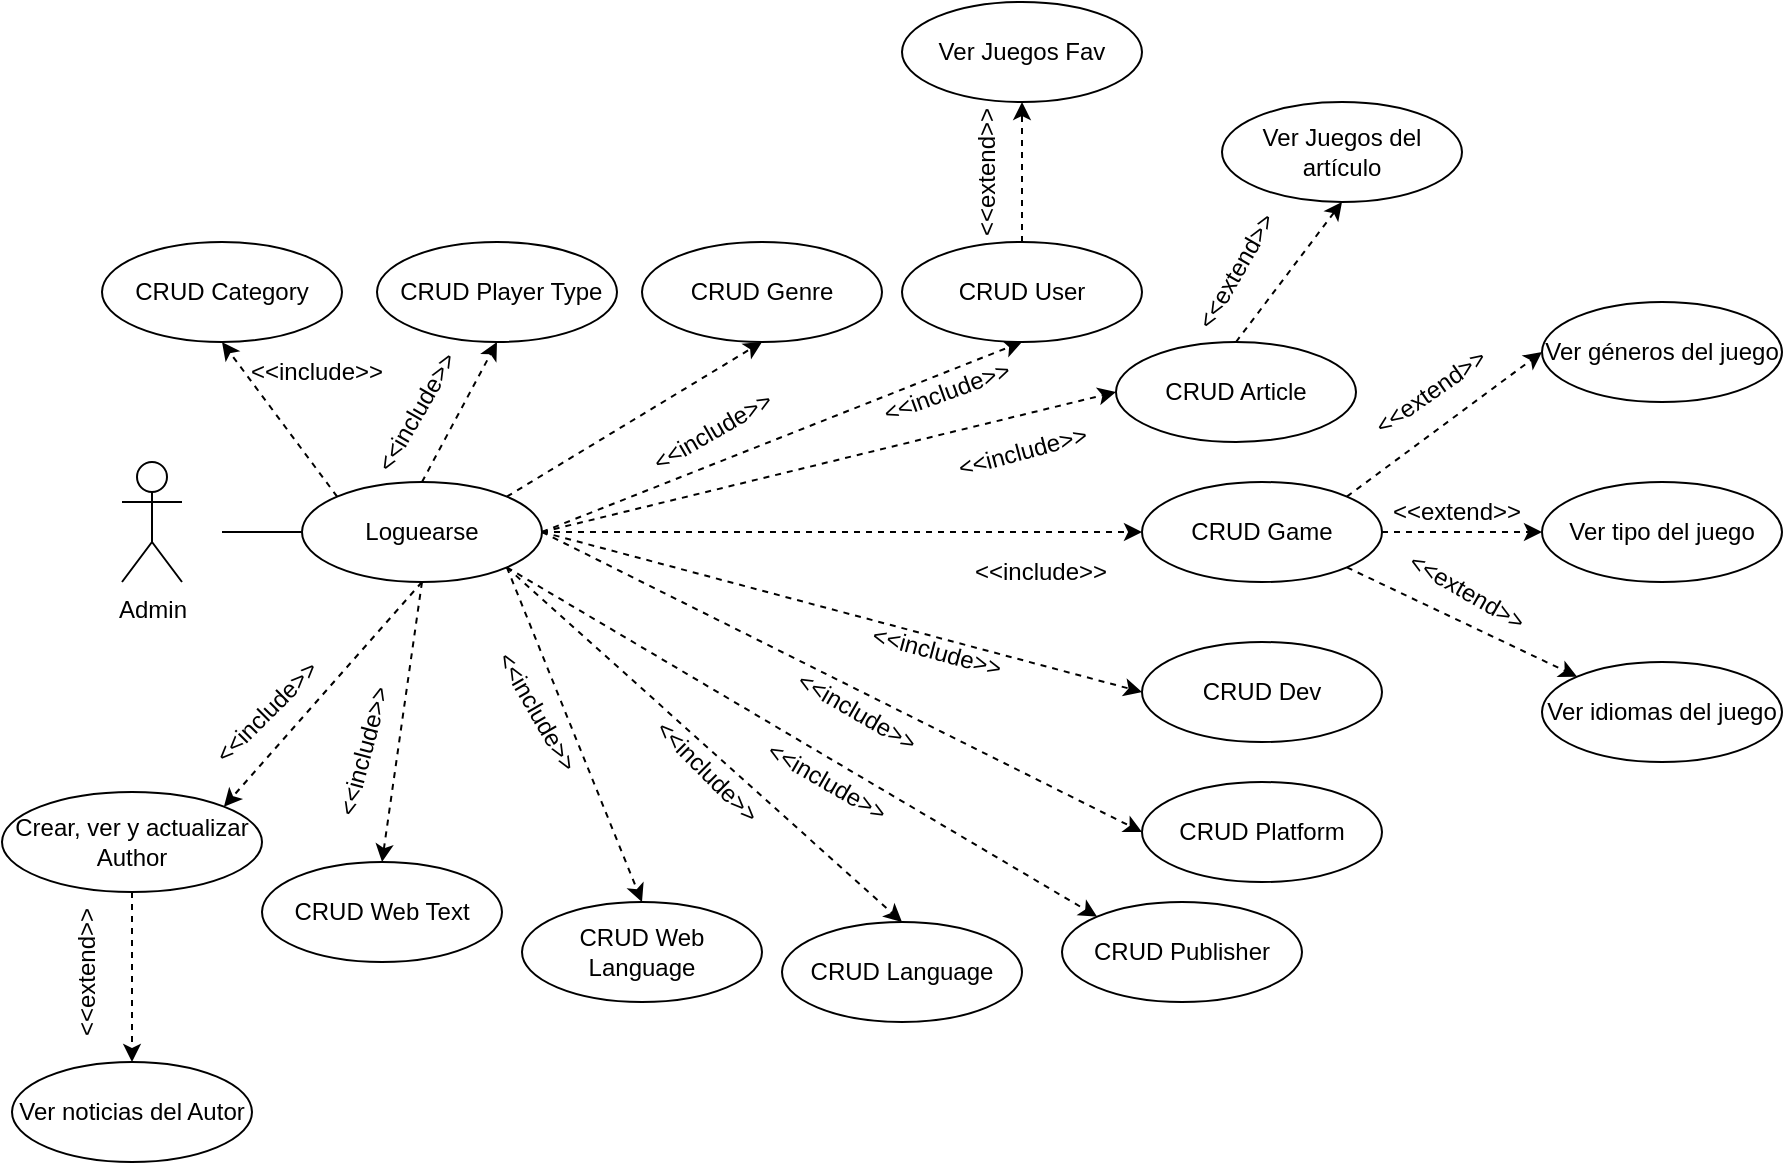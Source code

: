 <mxfile version="21.3.7" type="device">
  <diagram id="C5RBs43oDa-KdzZeNtuy" name="Page-1">
    <mxGraphModel dx="1304" dy="685" grid="1" gridSize="10" guides="1" tooltips="1" connect="1" arrows="1" fold="1" page="1" pageScale="1" pageWidth="827" pageHeight="1169" math="0" shadow="0">
      <root>
        <mxCell id="WIyWlLk6GJQsqaUBKTNV-0" />
        <mxCell id="WIyWlLk6GJQsqaUBKTNV-1" parent="WIyWlLk6GJQsqaUBKTNV-0" />
        <mxCell id="P2jr7D43vUOo1likfWEo-0" value="&lt;div&gt;Admin&lt;/div&gt;&lt;div&gt;&lt;br&gt;&lt;/div&gt;" style="shape=umlActor;verticalLabelPosition=bottom;verticalAlign=top;html=1;outlineConnect=0;" vertex="1" parent="WIyWlLk6GJQsqaUBKTNV-1">
          <mxGeometry x="330" y="370" width="30" height="60" as="geometry" />
        </mxCell>
        <mxCell id="P2jr7D43vUOo1likfWEo-1" style="rounded=0;orthogonalLoop=1;jettySize=auto;html=1;exitX=0.5;exitY=1;exitDx=0;exitDy=0;entryX=1;entryY=0;entryDx=0;entryDy=0;dashed=1;" edge="1" parent="WIyWlLk6GJQsqaUBKTNV-1" source="P2jr7D43vUOo1likfWEo-3" target="P2jr7D43vUOo1likfWEo-30">
          <mxGeometry relative="1" as="geometry" />
        </mxCell>
        <mxCell id="P2jr7D43vUOo1likfWEo-50" style="edgeStyle=none;rounded=0;orthogonalLoop=1;jettySize=auto;html=1;exitX=0;exitY=0;exitDx=0;exitDy=0;entryX=0.5;entryY=1;entryDx=0;entryDy=0;dashed=1;" edge="1" parent="WIyWlLk6GJQsqaUBKTNV-1" source="P2jr7D43vUOo1likfWEo-3" target="P2jr7D43vUOo1likfWEo-28">
          <mxGeometry relative="1" as="geometry" />
        </mxCell>
        <mxCell id="P2jr7D43vUOo1likfWEo-51" style="edgeStyle=none;rounded=0;orthogonalLoop=1;jettySize=auto;html=1;exitX=0.5;exitY=0;exitDx=0;exitDy=0;entryX=0.5;entryY=1;entryDx=0;entryDy=0;dashed=1;" edge="1" parent="WIyWlLk6GJQsqaUBKTNV-1" source="P2jr7D43vUOo1likfWEo-3" target="P2jr7D43vUOo1likfWEo-24">
          <mxGeometry relative="1" as="geometry" />
        </mxCell>
        <mxCell id="P2jr7D43vUOo1likfWEo-52" style="edgeStyle=none;rounded=0;orthogonalLoop=1;jettySize=auto;html=1;exitX=1;exitY=0;exitDx=0;exitDy=0;entryX=0.5;entryY=1;entryDx=0;entryDy=0;dashed=1;" edge="1" parent="WIyWlLk6GJQsqaUBKTNV-1" source="P2jr7D43vUOo1likfWEo-3" target="P2jr7D43vUOo1likfWEo-23">
          <mxGeometry relative="1" as="geometry" />
        </mxCell>
        <mxCell id="P2jr7D43vUOo1likfWEo-53" style="edgeStyle=none;rounded=0;orthogonalLoop=1;jettySize=auto;html=1;exitX=1;exitY=0.5;exitDx=0;exitDy=0;entryX=0.5;entryY=1;entryDx=0;entryDy=0;dashed=1;" edge="1" parent="WIyWlLk6GJQsqaUBKTNV-1" source="P2jr7D43vUOo1likfWEo-3" target="P2jr7D43vUOo1likfWEo-17">
          <mxGeometry relative="1" as="geometry" />
        </mxCell>
        <mxCell id="P2jr7D43vUOo1likfWEo-54" style="edgeStyle=none;rounded=0;orthogonalLoop=1;jettySize=auto;html=1;exitX=1;exitY=0.5;exitDx=0;exitDy=0;entryX=0;entryY=0.5;entryDx=0;entryDy=0;dashed=1;" edge="1" parent="WIyWlLk6GJQsqaUBKTNV-1" source="P2jr7D43vUOo1likfWEo-3" target="P2jr7D43vUOo1likfWEo-18">
          <mxGeometry relative="1" as="geometry" />
        </mxCell>
        <mxCell id="P2jr7D43vUOo1likfWEo-55" style="edgeStyle=none;rounded=0;orthogonalLoop=1;jettySize=auto;html=1;exitX=1;exitY=0.5;exitDx=0;exitDy=0;entryX=0;entryY=0.5;entryDx=0;entryDy=0;dashed=1;" edge="1" parent="WIyWlLk6GJQsqaUBKTNV-1" source="P2jr7D43vUOo1likfWEo-3" target="P2jr7D43vUOo1likfWEo-19">
          <mxGeometry relative="1" as="geometry" />
        </mxCell>
        <mxCell id="P2jr7D43vUOo1likfWEo-56" style="edgeStyle=none;rounded=0;orthogonalLoop=1;jettySize=auto;html=1;exitX=1;exitY=0.5;exitDx=0;exitDy=0;entryX=0;entryY=0.5;entryDx=0;entryDy=0;dashed=1;" edge="1" parent="WIyWlLk6GJQsqaUBKTNV-1" source="P2jr7D43vUOo1likfWEo-3" target="P2jr7D43vUOo1likfWEo-20">
          <mxGeometry relative="1" as="geometry" />
        </mxCell>
        <mxCell id="P2jr7D43vUOo1likfWEo-58" style="edgeStyle=none;rounded=0;orthogonalLoop=1;jettySize=auto;html=1;exitX=1;exitY=0.5;exitDx=0;exitDy=0;entryX=0;entryY=0.5;entryDx=0;entryDy=0;dashed=1;" edge="1" parent="WIyWlLk6GJQsqaUBKTNV-1" source="P2jr7D43vUOo1likfWEo-3" target="P2jr7D43vUOo1likfWEo-21">
          <mxGeometry relative="1" as="geometry" />
        </mxCell>
        <mxCell id="P2jr7D43vUOo1likfWEo-59" style="edgeStyle=none;rounded=0;orthogonalLoop=1;jettySize=auto;html=1;exitX=1;exitY=1;exitDx=0;exitDy=0;entryX=0;entryY=0;entryDx=0;entryDy=0;dashed=1;" edge="1" parent="WIyWlLk6GJQsqaUBKTNV-1" source="P2jr7D43vUOo1likfWEo-3" target="P2jr7D43vUOo1likfWEo-22">
          <mxGeometry relative="1" as="geometry" />
        </mxCell>
        <mxCell id="P2jr7D43vUOo1likfWEo-60" style="edgeStyle=none;rounded=0;orthogonalLoop=1;jettySize=auto;html=1;exitX=1;exitY=1;exitDx=0;exitDy=0;entryX=0.5;entryY=0;entryDx=0;entryDy=0;dashed=1;" edge="1" parent="WIyWlLk6GJQsqaUBKTNV-1" source="P2jr7D43vUOo1likfWEo-3" target="P2jr7D43vUOo1likfWEo-25">
          <mxGeometry relative="1" as="geometry" />
        </mxCell>
        <mxCell id="P2jr7D43vUOo1likfWEo-61" style="edgeStyle=none;rounded=0;orthogonalLoop=1;jettySize=auto;html=1;exitX=1;exitY=1;exitDx=0;exitDy=0;entryX=0.5;entryY=0;entryDx=0;entryDy=0;dashed=1;" edge="1" parent="WIyWlLk6GJQsqaUBKTNV-1" source="P2jr7D43vUOo1likfWEo-3" target="P2jr7D43vUOo1likfWEo-26">
          <mxGeometry relative="1" as="geometry" />
        </mxCell>
        <mxCell id="P2jr7D43vUOo1likfWEo-62" style="edgeStyle=none;rounded=0;orthogonalLoop=1;jettySize=auto;html=1;exitX=0.5;exitY=1;exitDx=0;exitDy=0;entryX=0.5;entryY=0;entryDx=0;entryDy=0;dashed=1;" edge="1" parent="WIyWlLk6GJQsqaUBKTNV-1" source="P2jr7D43vUOo1likfWEo-3" target="P2jr7D43vUOo1likfWEo-27">
          <mxGeometry relative="1" as="geometry" />
        </mxCell>
        <mxCell id="P2jr7D43vUOo1likfWEo-3" value="Loguearse" style="ellipse;whiteSpace=wrap;html=1;" vertex="1" parent="WIyWlLk6GJQsqaUBKTNV-1">
          <mxGeometry x="420" y="380" width="120" height="50" as="geometry" />
        </mxCell>
        <mxCell id="P2jr7D43vUOo1likfWEo-88" style="edgeStyle=none;rounded=0;orthogonalLoop=1;jettySize=auto;html=1;exitX=0.5;exitY=0;exitDx=0;exitDy=0;entryX=0.5;entryY=1;entryDx=0;entryDy=0;dashed=1;" edge="1" parent="WIyWlLk6GJQsqaUBKTNV-1" source="P2jr7D43vUOo1likfWEo-17" target="P2jr7D43vUOo1likfWEo-84">
          <mxGeometry relative="1" as="geometry" />
        </mxCell>
        <mxCell id="P2jr7D43vUOo1likfWEo-17" value="CRUD User" style="ellipse;whiteSpace=wrap;html=1;" vertex="1" parent="WIyWlLk6GJQsqaUBKTNV-1">
          <mxGeometry x="720" y="260" width="120" height="50" as="geometry" />
        </mxCell>
        <mxCell id="P2jr7D43vUOo1likfWEo-87" style="edgeStyle=none;rounded=0;orthogonalLoop=1;jettySize=auto;html=1;exitX=0.5;exitY=0;exitDx=0;exitDy=0;entryX=0.5;entryY=1;entryDx=0;entryDy=0;dashed=1;" edge="1" parent="WIyWlLk6GJQsqaUBKTNV-1" source="P2jr7D43vUOo1likfWEo-18" target="P2jr7D43vUOo1likfWEo-86">
          <mxGeometry relative="1" as="geometry" />
        </mxCell>
        <mxCell id="P2jr7D43vUOo1likfWEo-18" value="CRUD Article" style="ellipse;whiteSpace=wrap;html=1;" vertex="1" parent="WIyWlLk6GJQsqaUBKTNV-1">
          <mxGeometry x="827" y="310" width="120" height="50" as="geometry" />
        </mxCell>
        <mxCell id="P2jr7D43vUOo1likfWEo-92" style="edgeStyle=none;rounded=0;orthogonalLoop=1;jettySize=auto;html=1;exitX=1;exitY=0;exitDx=0;exitDy=0;entryX=0;entryY=0.5;entryDx=0;entryDy=0;dashed=1;" edge="1" parent="WIyWlLk6GJQsqaUBKTNV-1" source="P2jr7D43vUOo1likfWEo-19" target="P2jr7D43vUOo1likfWEo-89">
          <mxGeometry relative="1" as="geometry" />
        </mxCell>
        <mxCell id="P2jr7D43vUOo1likfWEo-93" style="edgeStyle=none;rounded=0;orthogonalLoop=1;jettySize=auto;html=1;exitX=1;exitY=0.5;exitDx=0;exitDy=0;entryX=0;entryY=0.5;entryDx=0;entryDy=0;dashed=1;" edge="1" parent="WIyWlLk6GJQsqaUBKTNV-1" source="P2jr7D43vUOo1likfWEo-19" target="P2jr7D43vUOo1likfWEo-91">
          <mxGeometry relative="1" as="geometry" />
        </mxCell>
        <mxCell id="P2jr7D43vUOo1likfWEo-94" style="edgeStyle=none;rounded=0;orthogonalLoop=1;jettySize=auto;html=1;exitX=1;exitY=1;exitDx=0;exitDy=0;entryX=0;entryY=0;entryDx=0;entryDy=0;dashed=1;" edge="1" parent="WIyWlLk6GJQsqaUBKTNV-1" source="P2jr7D43vUOo1likfWEo-19" target="P2jr7D43vUOo1likfWEo-90">
          <mxGeometry relative="1" as="geometry" />
        </mxCell>
        <mxCell id="P2jr7D43vUOo1likfWEo-19" value="CRUD Game" style="ellipse;whiteSpace=wrap;html=1;" vertex="1" parent="WIyWlLk6GJQsqaUBKTNV-1">
          <mxGeometry x="840" y="380" width="120" height="50" as="geometry" />
        </mxCell>
        <mxCell id="P2jr7D43vUOo1likfWEo-20" value="CRUD Dev" style="ellipse;whiteSpace=wrap;html=1;" vertex="1" parent="WIyWlLk6GJQsqaUBKTNV-1">
          <mxGeometry x="840" y="460" width="120" height="50" as="geometry" />
        </mxCell>
        <mxCell id="P2jr7D43vUOo1likfWEo-21" value="CRUD Platform" style="ellipse;whiteSpace=wrap;html=1;" vertex="1" parent="WIyWlLk6GJQsqaUBKTNV-1">
          <mxGeometry x="840" y="530" width="120" height="50" as="geometry" />
        </mxCell>
        <mxCell id="P2jr7D43vUOo1likfWEo-22" value="CRUD Publisher" style="ellipse;whiteSpace=wrap;html=1;" vertex="1" parent="WIyWlLk6GJQsqaUBKTNV-1">
          <mxGeometry x="800" y="590" width="120" height="50" as="geometry" />
        </mxCell>
        <mxCell id="P2jr7D43vUOo1likfWEo-23" value="CRUD Genre" style="ellipse;whiteSpace=wrap;html=1;" vertex="1" parent="WIyWlLk6GJQsqaUBKTNV-1">
          <mxGeometry x="590" y="260" width="120" height="50" as="geometry" />
        </mxCell>
        <mxCell id="P2jr7D43vUOo1likfWEo-24" value="&amp;nbsp;CRUD Player Type" style="ellipse;whiteSpace=wrap;html=1;" vertex="1" parent="WIyWlLk6GJQsqaUBKTNV-1">
          <mxGeometry x="457.5" y="260" width="120" height="50" as="geometry" />
        </mxCell>
        <mxCell id="P2jr7D43vUOo1likfWEo-25" value="CRUD Language" style="ellipse;whiteSpace=wrap;html=1;" vertex="1" parent="WIyWlLk6GJQsqaUBKTNV-1">
          <mxGeometry x="660" y="600" width="120" height="50" as="geometry" />
        </mxCell>
        <mxCell id="P2jr7D43vUOo1likfWEo-26" value="CRUD Web Language" style="ellipse;whiteSpace=wrap;html=1;" vertex="1" parent="WIyWlLk6GJQsqaUBKTNV-1">
          <mxGeometry x="530" y="590" width="120" height="50" as="geometry" />
        </mxCell>
        <mxCell id="P2jr7D43vUOo1likfWEo-27" value="CRUD Web Text" style="ellipse;whiteSpace=wrap;html=1;" vertex="1" parent="WIyWlLk6GJQsqaUBKTNV-1">
          <mxGeometry x="400" y="570" width="120" height="50" as="geometry" />
        </mxCell>
        <mxCell id="P2jr7D43vUOo1likfWEo-28" value="CRUD Category" style="ellipse;whiteSpace=wrap;html=1;" vertex="1" parent="WIyWlLk6GJQsqaUBKTNV-1">
          <mxGeometry x="320" y="260" width="120" height="50" as="geometry" />
        </mxCell>
        <mxCell id="P2jr7D43vUOo1likfWEo-96" style="edgeStyle=none;rounded=0;orthogonalLoop=1;jettySize=auto;html=1;exitX=0.5;exitY=1;exitDx=0;exitDy=0;entryX=0.5;entryY=0;entryDx=0;entryDy=0;dashed=1;" edge="1" parent="WIyWlLk6GJQsqaUBKTNV-1" source="P2jr7D43vUOo1likfWEo-30" target="P2jr7D43vUOo1likfWEo-95">
          <mxGeometry relative="1" as="geometry" />
        </mxCell>
        <mxCell id="P2jr7D43vUOo1likfWEo-30" value="Crear, ver y actualizar Author" style="ellipse;whiteSpace=wrap;html=1;" vertex="1" parent="WIyWlLk6GJQsqaUBKTNV-1">
          <mxGeometry x="270" y="535" width="130" height="50" as="geometry" />
        </mxCell>
        <mxCell id="P2jr7D43vUOo1likfWEo-32" value="" style="endArrow=none;html=1;rounded=0;entryX=0;entryY=0.5;entryDx=0;entryDy=0;" edge="1" parent="WIyWlLk6GJQsqaUBKTNV-1" target="P2jr7D43vUOo1likfWEo-3">
          <mxGeometry width="50" height="50" relative="1" as="geometry">
            <mxPoint x="380" y="405" as="sourcePoint" />
            <mxPoint x="420" y="420" as="targetPoint" />
          </mxGeometry>
        </mxCell>
        <mxCell id="P2jr7D43vUOo1likfWEo-33" value="&amp;lt;&amp;lt;include&amp;gt;&amp;gt;" style="text;html=1;strokeColor=none;fillColor=none;align=center;verticalAlign=middle;whiteSpace=wrap;rounded=0;rotation=-45;" vertex="1" parent="WIyWlLk6GJQsqaUBKTNV-1">
          <mxGeometry x="365" y="480" width="75" height="30" as="geometry" />
        </mxCell>
        <mxCell id="P2jr7D43vUOo1likfWEo-48" style="edgeStyle=orthogonalEdgeStyle;rounded=0;orthogonalLoop=1;jettySize=auto;html=1;exitX=0.5;exitY=1;exitDx=0;exitDy=0;" edge="1" parent="WIyWlLk6GJQsqaUBKTNV-1" source="P2jr7D43vUOo1likfWEo-20" target="P2jr7D43vUOo1likfWEo-20">
          <mxGeometry relative="1" as="geometry" />
        </mxCell>
        <mxCell id="P2jr7D43vUOo1likfWEo-63" value="&amp;lt;&amp;lt;include&amp;gt;&amp;gt;" style="text;html=1;strokeColor=none;fillColor=none;align=center;verticalAlign=middle;whiteSpace=wrap;rounded=0;rotation=-75;" vertex="1" parent="WIyWlLk6GJQsqaUBKTNV-1">
          <mxGeometry x="413.5" y="500" width="75" height="30" as="geometry" />
        </mxCell>
        <mxCell id="P2jr7D43vUOo1likfWEo-64" value="&amp;lt;&amp;lt;include&amp;gt;&amp;gt;" style="text;html=1;strokeColor=none;fillColor=none;align=center;verticalAlign=middle;whiteSpace=wrap;rounded=0;rotation=60;" vertex="1" parent="WIyWlLk6GJQsqaUBKTNV-1">
          <mxGeometry x="500" y="480" width="75" height="30" as="geometry" />
        </mxCell>
        <mxCell id="P2jr7D43vUOo1likfWEo-66" style="edgeStyle=none;rounded=0;orthogonalLoop=1;jettySize=auto;html=1;exitX=0.5;exitY=1;exitDx=0;exitDy=0;" edge="1" parent="WIyWlLk6GJQsqaUBKTNV-1" source="P2jr7D43vUOo1likfWEo-64" target="P2jr7D43vUOo1likfWEo-64">
          <mxGeometry relative="1" as="geometry" />
        </mxCell>
        <mxCell id="P2jr7D43vUOo1likfWEo-67" value="&amp;lt;&amp;lt;include&amp;gt;&amp;gt;" style="text;html=1;strokeColor=none;fillColor=none;align=center;verticalAlign=middle;whiteSpace=wrap;rounded=0;rotation=45;" vertex="1" parent="WIyWlLk6GJQsqaUBKTNV-1">
          <mxGeometry x="585" y="510" width="75" height="30" as="geometry" />
        </mxCell>
        <mxCell id="P2jr7D43vUOo1likfWEo-68" value="&amp;lt;&amp;lt;include&amp;gt;&amp;gt;" style="text;html=1;strokeColor=none;fillColor=none;align=center;verticalAlign=middle;whiteSpace=wrap;rounded=0;rotation=30;" vertex="1" parent="WIyWlLk6GJQsqaUBKTNV-1">
          <mxGeometry x="660" y="480" width="75" height="30" as="geometry" />
        </mxCell>
        <mxCell id="P2jr7D43vUOo1likfWEo-69" value="&amp;lt;&amp;lt;include&amp;gt;&amp;gt;" style="text;html=1;strokeColor=none;fillColor=none;align=center;verticalAlign=middle;whiteSpace=wrap;rounded=0;rotation=30;" vertex="1" parent="WIyWlLk6GJQsqaUBKTNV-1">
          <mxGeometry x="645" y="515" width="75" height="30" as="geometry" />
        </mxCell>
        <mxCell id="P2jr7D43vUOo1likfWEo-73" value="&amp;lt;&amp;lt;include&amp;gt;&amp;gt;" style="text;html=1;strokeColor=none;fillColor=none;align=center;verticalAlign=middle;whiteSpace=wrap;rounded=0;rotation=15;" vertex="1" parent="WIyWlLk6GJQsqaUBKTNV-1">
          <mxGeometry x="700" y="450" width="75" height="30" as="geometry" />
        </mxCell>
        <mxCell id="P2jr7D43vUOo1likfWEo-74" value="&amp;lt;&amp;lt;include&amp;gt;&amp;gt;" style="text;html=1;strokeColor=none;fillColor=none;align=center;verticalAlign=middle;whiteSpace=wrap;rounded=0;rotation=0;" vertex="1" parent="WIyWlLk6GJQsqaUBKTNV-1">
          <mxGeometry x="752" y="410" width="75" height="30" as="geometry" />
        </mxCell>
        <mxCell id="P2jr7D43vUOo1likfWEo-76" value="&amp;lt;&amp;lt;include&amp;gt;&amp;gt;" style="text;html=1;strokeColor=none;fillColor=none;align=center;verticalAlign=middle;whiteSpace=wrap;rounded=0;rotation=-20;" vertex="1" parent="WIyWlLk6GJQsqaUBKTNV-1">
          <mxGeometry x="705" y="320" width="75" height="30" as="geometry" />
        </mxCell>
        <mxCell id="P2jr7D43vUOo1likfWEo-77" value="&amp;lt;&amp;lt;include&amp;gt;&amp;gt;" style="text;html=1;strokeColor=none;fillColor=none;align=center;verticalAlign=middle;whiteSpace=wrap;rounded=0;rotation=-15;" vertex="1" parent="WIyWlLk6GJQsqaUBKTNV-1">
          <mxGeometry x="742.5" y="350" width="75" height="30" as="geometry" />
        </mxCell>
        <mxCell id="P2jr7D43vUOo1likfWEo-78" value="&amp;lt;&amp;lt;include&amp;gt;&amp;gt;" style="text;html=1;strokeColor=none;fillColor=none;align=center;verticalAlign=middle;whiteSpace=wrap;rounded=0;rotation=-60;" vertex="1" parent="WIyWlLk6GJQsqaUBKTNV-1">
          <mxGeometry x="440" y="330" width="75" height="30" as="geometry" />
        </mxCell>
        <mxCell id="P2jr7D43vUOo1likfWEo-79" value="&amp;lt;&amp;lt;include&amp;gt;&amp;gt;" style="text;html=1;strokeColor=none;fillColor=none;align=center;verticalAlign=middle;whiteSpace=wrap;rounded=0;rotation=-30;" vertex="1" parent="WIyWlLk6GJQsqaUBKTNV-1">
          <mxGeometry x="587.5" y="340" width="75" height="30" as="geometry" />
        </mxCell>
        <mxCell id="P2jr7D43vUOo1likfWEo-80" value="&amp;lt;&amp;lt;include&amp;gt;&amp;gt;" style="text;html=1;strokeColor=none;fillColor=none;align=center;verticalAlign=middle;whiteSpace=wrap;rounded=0;rotation=0;" vertex="1" parent="WIyWlLk6GJQsqaUBKTNV-1">
          <mxGeometry x="390" y="310" width="75" height="30" as="geometry" />
        </mxCell>
        <mxCell id="P2jr7D43vUOo1likfWEo-84" value="Ver Juegos Fav" style="ellipse;whiteSpace=wrap;html=1;" vertex="1" parent="WIyWlLk6GJQsqaUBKTNV-1">
          <mxGeometry x="720" y="140" width="120" height="50" as="geometry" />
        </mxCell>
        <mxCell id="P2jr7D43vUOo1likfWEo-86" value="Ver Juegos del artículo" style="ellipse;whiteSpace=wrap;html=1;" vertex="1" parent="WIyWlLk6GJQsqaUBKTNV-1">
          <mxGeometry x="880" y="190" width="120" height="50" as="geometry" />
        </mxCell>
        <mxCell id="P2jr7D43vUOo1likfWEo-89" value="Ver géneros del juego" style="ellipse;whiteSpace=wrap;html=1;" vertex="1" parent="WIyWlLk6GJQsqaUBKTNV-1">
          <mxGeometry x="1040" y="290" width="120" height="50" as="geometry" />
        </mxCell>
        <mxCell id="P2jr7D43vUOo1likfWEo-90" value="Ver idiomas del juego" style="ellipse;whiteSpace=wrap;html=1;" vertex="1" parent="WIyWlLk6GJQsqaUBKTNV-1">
          <mxGeometry x="1040" y="470" width="120" height="50" as="geometry" />
        </mxCell>
        <mxCell id="P2jr7D43vUOo1likfWEo-91" value="Ver tipo del juego" style="ellipse;whiteSpace=wrap;html=1;" vertex="1" parent="WIyWlLk6GJQsqaUBKTNV-1">
          <mxGeometry x="1040" y="380" width="120" height="50" as="geometry" />
        </mxCell>
        <mxCell id="P2jr7D43vUOo1likfWEo-95" value="Ver noticias del Autor" style="ellipse;whiteSpace=wrap;html=1;" vertex="1" parent="WIyWlLk6GJQsqaUBKTNV-1">
          <mxGeometry x="275" y="670" width="120" height="50" as="geometry" />
        </mxCell>
        <mxCell id="P2jr7D43vUOo1likfWEo-97" value="&amp;lt;&amp;lt;extend&amp;gt;&amp;gt;" style="text;html=1;strokeColor=none;fillColor=none;align=center;verticalAlign=middle;whiteSpace=wrap;rounded=0;rotation=-35;" vertex="1" parent="WIyWlLk6GJQsqaUBKTNV-1">
          <mxGeometry x="947" y="320" width="75" height="30" as="geometry" />
        </mxCell>
        <mxCell id="P2jr7D43vUOo1likfWEo-98" value="&amp;lt;&amp;lt;extend&amp;gt;&amp;gt;" style="text;html=1;strokeColor=none;fillColor=none;align=center;verticalAlign=middle;whiteSpace=wrap;rounded=0;rotation=-90;" vertex="1" parent="WIyWlLk6GJQsqaUBKTNV-1">
          <mxGeometry x="725" y="210" width="75" height="30" as="geometry" />
        </mxCell>
        <mxCell id="P2jr7D43vUOo1likfWEo-99" value="&amp;lt;&amp;lt;extend&amp;gt;&amp;gt;" style="text;html=1;strokeColor=none;fillColor=none;align=center;verticalAlign=middle;whiteSpace=wrap;rounded=0;rotation=-60;" vertex="1" parent="WIyWlLk6GJQsqaUBKTNV-1">
          <mxGeometry x="849.5" y="260" width="75" height="30" as="geometry" />
        </mxCell>
        <mxCell id="P2jr7D43vUOo1likfWEo-100" value="&amp;lt;&amp;lt;extend&amp;gt;&amp;gt;" style="text;html=1;strokeColor=none;fillColor=none;align=center;verticalAlign=middle;whiteSpace=wrap;rounded=0;rotation=0;" vertex="1" parent="WIyWlLk6GJQsqaUBKTNV-1">
          <mxGeometry x="960" y="380" width="75" height="30" as="geometry" />
        </mxCell>
        <mxCell id="P2jr7D43vUOo1likfWEo-102" value="&amp;lt;&amp;lt;extend&amp;gt;&amp;gt;" style="text;html=1;strokeColor=none;fillColor=none;align=center;verticalAlign=middle;whiteSpace=wrap;rounded=0;rotation=30;" vertex="1" parent="WIyWlLk6GJQsqaUBKTNV-1">
          <mxGeometry x="965" y="420" width="75" height="30" as="geometry" />
        </mxCell>
        <mxCell id="P2jr7D43vUOo1likfWEo-104" value="&amp;lt;&amp;lt;extend&amp;gt;&amp;gt;" style="text;html=1;strokeColor=none;fillColor=none;align=center;verticalAlign=middle;whiteSpace=wrap;rounded=0;rotation=-90;" vertex="1" parent="WIyWlLk6GJQsqaUBKTNV-1">
          <mxGeometry x="275" y="610" width="75" height="30" as="geometry" />
        </mxCell>
      </root>
    </mxGraphModel>
  </diagram>
</mxfile>
